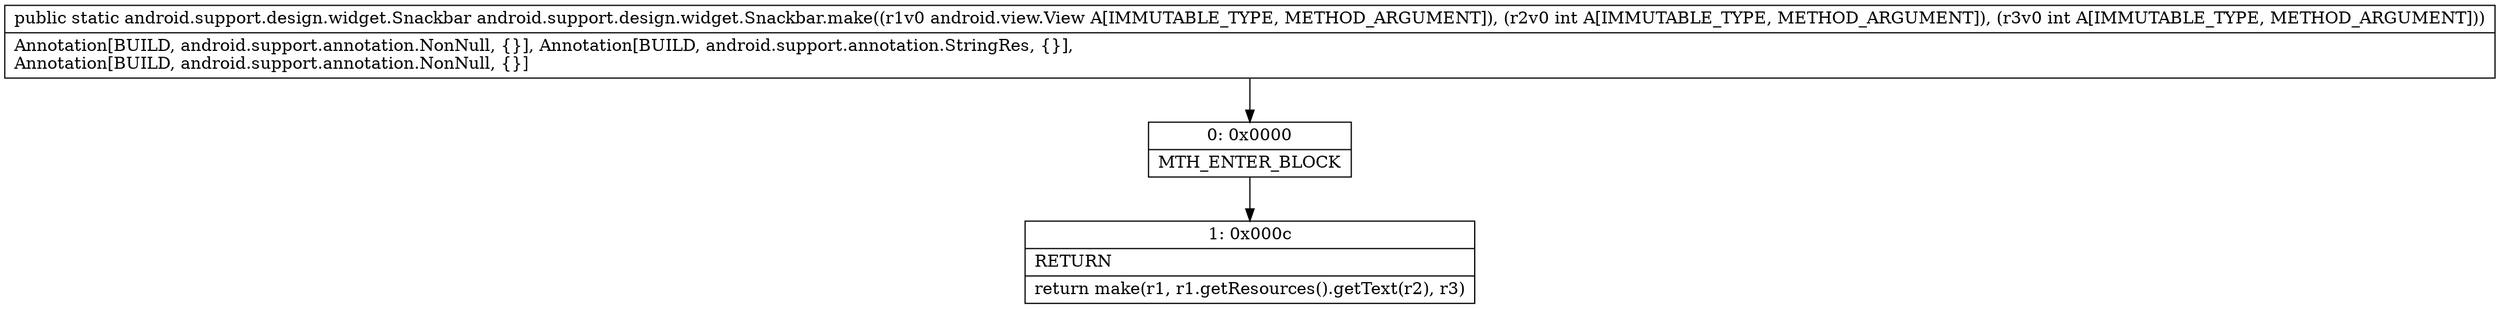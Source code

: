 digraph "CFG forandroid.support.design.widget.Snackbar.make(Landroid\/view\/View;II)Landroid\/support\/design\/widget\/Snackbar;" {
Node_0 [shape=record,label="{0\:\ 0x0000|MTH_ENTER_BLOCK\l}"];
Node_1 [shape=record,label="{1\:\ 0x000c|RETURN\l|return make(r1, r1.getResources().getText(r2), r3)\l}"];
MethodNode[shape=record,label="{public static android.support.design.widget.Snackbar android.support.design.widget.Snackbar.make((r1v0 android.view.View A[IMMUTABLE_TYPE, METHOD_ARGUMENT]), (r2v0 int A[IMMUTABLE_TYPE, METHOD_ARGUMENT]), (r3v0 int A[IMMUTABLE_TYPE, METHOD_ARGUMENT]))  | Annotation[BUILD, android.support.annotation.NonNull, \{\}], Annotation[BUILD, android.support.annotation.StringRes, \{\}], \lAnnotation[BUILD, android.support.annotation.NonNull, \{\}]\l}"];
MethodNode -> Node_0;
Node_0 -> Node_1;
}


